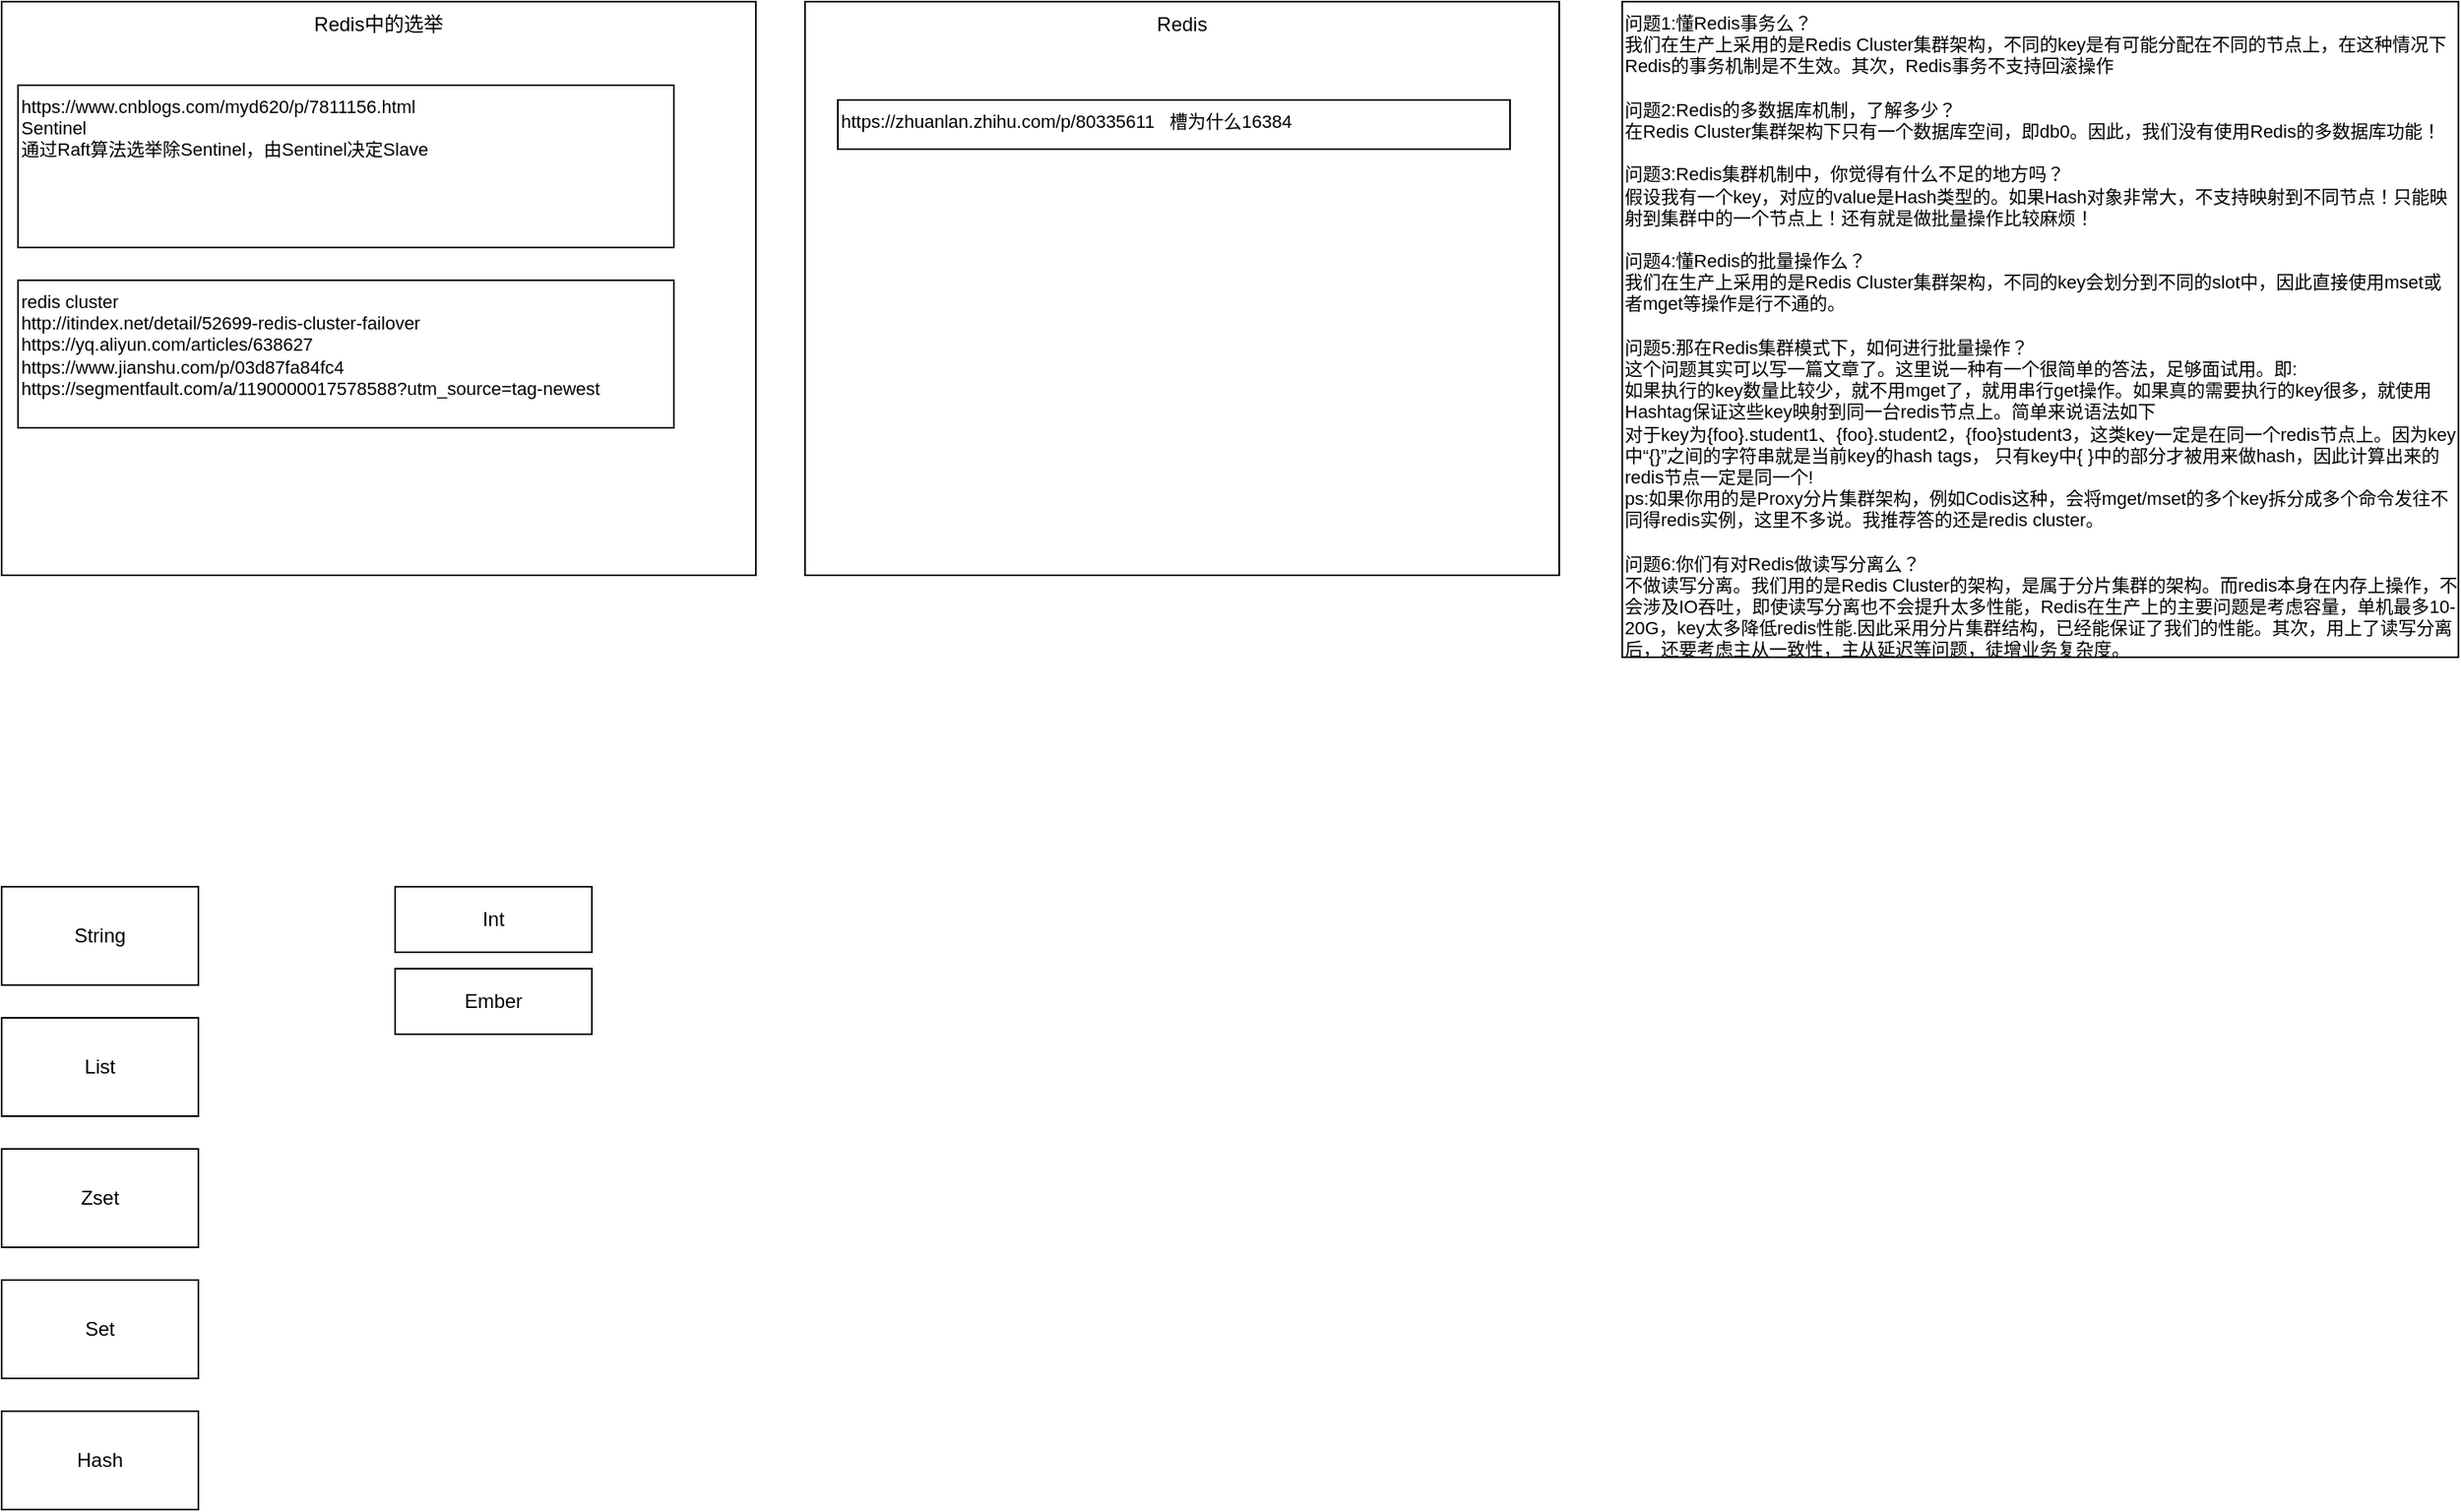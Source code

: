 <mxfile version="13.2.4" type="device"><diagram id="i3bfvMF2E9ZEe_XcyZvF" name="Redis"><mxGraphModel dx="-863" dy="-539" grid="1" gridSize="10" guides="1" tooltips="1" connect="1" arrows="1" fold="1" page="1" pageScale="1" pageWidth="827" pageHeight="1169" math="0" shadow="0"><root><mxCell id="yc5fOGMgEtc2vGT72VIn-0"/><mxCell id="yc5fOGMgEtc2vGT72VIn-1" parent="yc5fOGMgEtc2vGT72VIn-0"/><mxCell id="CPuiDAwRlLCUQAKNzj_P-0" value="&lt;div&gt;问题1:懂Redis事务么？&lt;/div&gt;&lt;div&gt;我们在生产上采用的是Redis Cluster集群架构，不同的key是有可能分配在不同的节点上，在这种情况下Redis的事务机制是不生效。其次，Redis事务不支持回滚操作&lt;/div&gt;&lt;div&gt;&lt;br&gt;&lt;/div&gt;&lt;div&gt;问题2:Redis的多数据库机制，了解多少？&lt;/div&gt;&lt;div&gt;在Redis Cluster集群架构下只有一个数据库空间，即db0。因此，我们没有使用Redis的多数据库功能！&lt;/div&gt;&lt;div&gt;&lt;br&gt;&lt;/div&gt;&lt;div&gt;问题3:Redis集群机制中，你觉得有什么不足的地方吗？&lt;/div&gt;&lt;div&gt;假设我有一个key，对应的value是Hash类型的。如果Hash对象非常大，不支持映射到不同节点！只能映射到集群中的一个节点上！还有就是做批量操作比较麻烦！&lt;/div&gt;&lt;div&gt;&lt;br&gt;&lt;/div&gt;&lt;div&gt;问题4:懂Redis的批量操作么？&lt;/div&gt;&lt;div&gt;我们在生产上采用的是Redis Cluster集群架构，不同的key会划分到不同的slot中，因此直接使用mset或者mget等操作是行不通的。&lt;/div&gt;&lt;div&gt;&lt;br&gt;&lt;/div&gt;&lt;div&gt;问题5:那在Redis集群模式下，如何进行批量操作？&lt;/div&gt;&lt;div&gt;这个问题其实可以写一篇文章了。这里说一种有一个很简单的答法，足够面试用。即:&lt;/div&gt;&lt;div&gt;如果执行的key数量比较少，就不用mget了，就用串行get操作。如果真的需要执行的key很多，就使用Hashtag保证这些key映射到同一台redis节点上。简单来说语法如下&lt;/div&gt;&lt;div&gt;对于key为{foo}.student1、{foo}.student2，{foo}student3，这类key一定是在同一个redis节点上。因为key中“{}”之间的字符串就是当前key的hash tags， 只有key中{ }中的部分才被用来做hash，因此计算出来的redis节点一定是同一个!&lt;/div&gt;&lt;div&gt;ps:如果你用的是Proxy分片集群架构，例如Codis这种，会将mget/mset的多个key拆分成多个命令发往不同得redis实例，这里不多说。我推荐答的还是redis cluster。&lt;/div&gt;&lt;div&gt;&lt;br&gt;&lt;/div&gt;&lt;div&gt;问题6:你们有对Redis做读写分离么？&lt;/div&gt;&lt;div&gt;不做读写分离。我们用的是Redis Cluster的架构，是属于分片集群的架构。而redis本身在内存上操作，不会涉及IO吞吐，即使读写分离也不会提升太多性能，Redis在生产上的主要问题是考虑容量，单机最多10-20G，key太多降低redis性能.因此采用分片集群结构，已经能保证了我们的性能。其次，用上了读写分离后，还要考虑主从一致性，主从延迟等问题，徒增业务复杂度。&lt;/div&gt;" style="rounded=0;labelBackgroundColor=none;fillColor=#ffffff;fontFamily=Helvetica;fontSize=11;fontColor=#000000;align=left;html=1;whiteSpace=wrap;spacingTop=0;fontStyle=0;verticalAlign=top;textDirection=ltr;shadow=0;comic=0;glass=0;" parent="yc5fOGMgEtc2vGT72VIn-1" vertex="1"><mxGeometry x="3068.4" y="1900" width="510" height="400" as="geometry"/></mxCell><mxCell id="xGPDVnsrb_9dHNAq-Kzy-0" value="Redis中的选举" style="rounded=0;whiteSpace=wrap;html=1;align=center;verticalAlign=top;" parent="yc5fOGMgEtc2vGT72VIn-1" vertex="1"><mxGeometry x="2080" y="1900" width="460" height="350" as="geometry"/></mxCell><mxCell id="xGPDVnsrb_9dHNAq-Kzy-1" value="https://www.cnblogs.com/myd620/p/7811156.html&lt;br&gt;Sentinel&lt;br&gt;通过Raft算法选举除Sentinel，由Sentinel决定Slave" style="rounded=0;labelBackgroundColor=none;fillColor=#ffffff;fontFamily=Helvetica;fontSize=11;fontColor=#000000;align=left;whiteSpace=wrap;spacingTop=0;fontStyle=0;verticalAlign=top;textDirection=ltr;shadow=0;comic=0;glass=0;html=1;" parent="yc5fOGMgEtc2vGT72VIn-1" vertex="1"><mxGeometry x="2090" y="1951" width="400" height="99" as="geometry"/></mxCell><mxCell id="xGPDVnsrb_9dHNAq-Kzy-2" value="redis cluster&lt;br&gt;http://itindex.net/detail/52699-redis-cluster-failover&lt;br&gt;https://yq.aliyun.com/articles/638627&lt;br&gt;https://www.jianshu.com/p/03d87fa84fc4&lt;br&gt;https://segmentfault.com/a/1190000017578588?utm_source=tag-newest" style="rounded=0;labelBackgroundColor=none;fillColor=#ffffff;fontFamily=Helvetica;fontSize=11;fontColor=#000000;align=left;spacingTop=0;fontStyle=0;verticalAlign=top;textDirection=ltr;shadow=0;comic=0;glass=0;whiteSpace=wrap;html=1;" parent="yc5fOGMgEtc2vGT72VIn-1" vertex="1"><mxGeometry x="2090" y="2070" width="400" height="90" as="geometry"/></mxCell><mxCell id="atlukpA38FfJZfL5w2GW-0" value="Redis" style="rounded=0;whiteSpace=wrap;html=1;align=center;verticalAlign=top;" parent="yc5fOGMgEtc2vGT72VIn-1" vertex="1"><mxGeometry x="2570" y="1900" width="460" height="350" as="geometry"/></mxCell><mxCell id="atlukpA38FfJZfL5w2GW-1" value="https://zhuanlan.zhihu.com/p/80335611   槽为什么16384" style="rounded=0;labelBackgroundColor=none;fillColor=#ffffff;fontFamily=Helvetica;fontSize=11;fontColor=#000000;align=left;whiteSpace=wrap;spacingTop=0;fontStyle=0;verticalAlign=top;textDirection=ltr;shadow=0;comic=0;glass=0;" parent="yc5fOGMgEtc2vGT72VIn-1" vertex="1"><mxGeometry x="2590" y="1960" width="410" height="30" as="geometry"/></mxCell><mxCell id="LATb31OLS5_fRhlf3gAF-0" value="String" style="rounded=0;whiteSpace=wrap;html=1;" vertex="1" parent="yc5fOGMgEtc2vGT72VIn-1"><mxGeometry x="2080" y="2440" width="120" height="60" as="geometry"/></mxCell><mxCell id="LATb31OLS5_fRhlf3gAF-1" value="List" style="rounded=0;whiteSpace=wrap;html=1;" vertex="1" parent="yc5fOGMgEtc2vGT72VIn-1"><mxGeometry x="2080" y="2520" width="120" height="60" as="geometry"/></mxCell><mxCell id="LATb31OLS5_fRhlf3gAF-2" value="Zset" style="rounded=0;whiteSpace=wrap;html=1;" vertex="1" parent="yc5fOGMgEtc2vGT72VIn-1"><mxGeometry x="2080" y="2600" width="120" height="60" as="geometry"/></mxCell><mxCell id="LATb31OLS5_fRhlf3gAF-3" value="Set" style="rounded=0;whiteSpace=wrap;html=1;" vertex="1" parent="yc5fOGMgEtc2vGT72VIn-1"><mxGeometry x="2080" y="2680" width="120" height="60" as="geometry"/></mxCell><mxCell id="LATb31OLS5_fRhlf3gAF-4" value="Hash" style="rounded=0;whiteSpace=wrap;html=1;" vertex="1" parent="yc5fOGMgEtc2vGT72VIn-1"><mxGeometry x="2080" y="2760" width="120" height="60" as="geometry"/></mxCell><mxCell id="LATb31OLS5_fRhlf3gAF-5" value="Int" style="rounded=0;whiteSpace=wrap;html=1;" vertex="1" parent="yc5fOGMgEtc2vGT72VIn-1"><mxGeometry x="2320" y="2440" width="120" height="40" as="geometry"/></mxCell><mxCell id="LATb31OLS5_fRhlf3gAF-6" value="Ember" style="rounded=0;whiteSpace=wrap;html=1;" vertex="1" parent="yc5fOGMgEtc2vGT72VIn-1"><mxGeometry x="2320" y="2490" width="120" height="40" as="geometry"/></mxCell></root></mxGraphModel></diagram></mxfile>